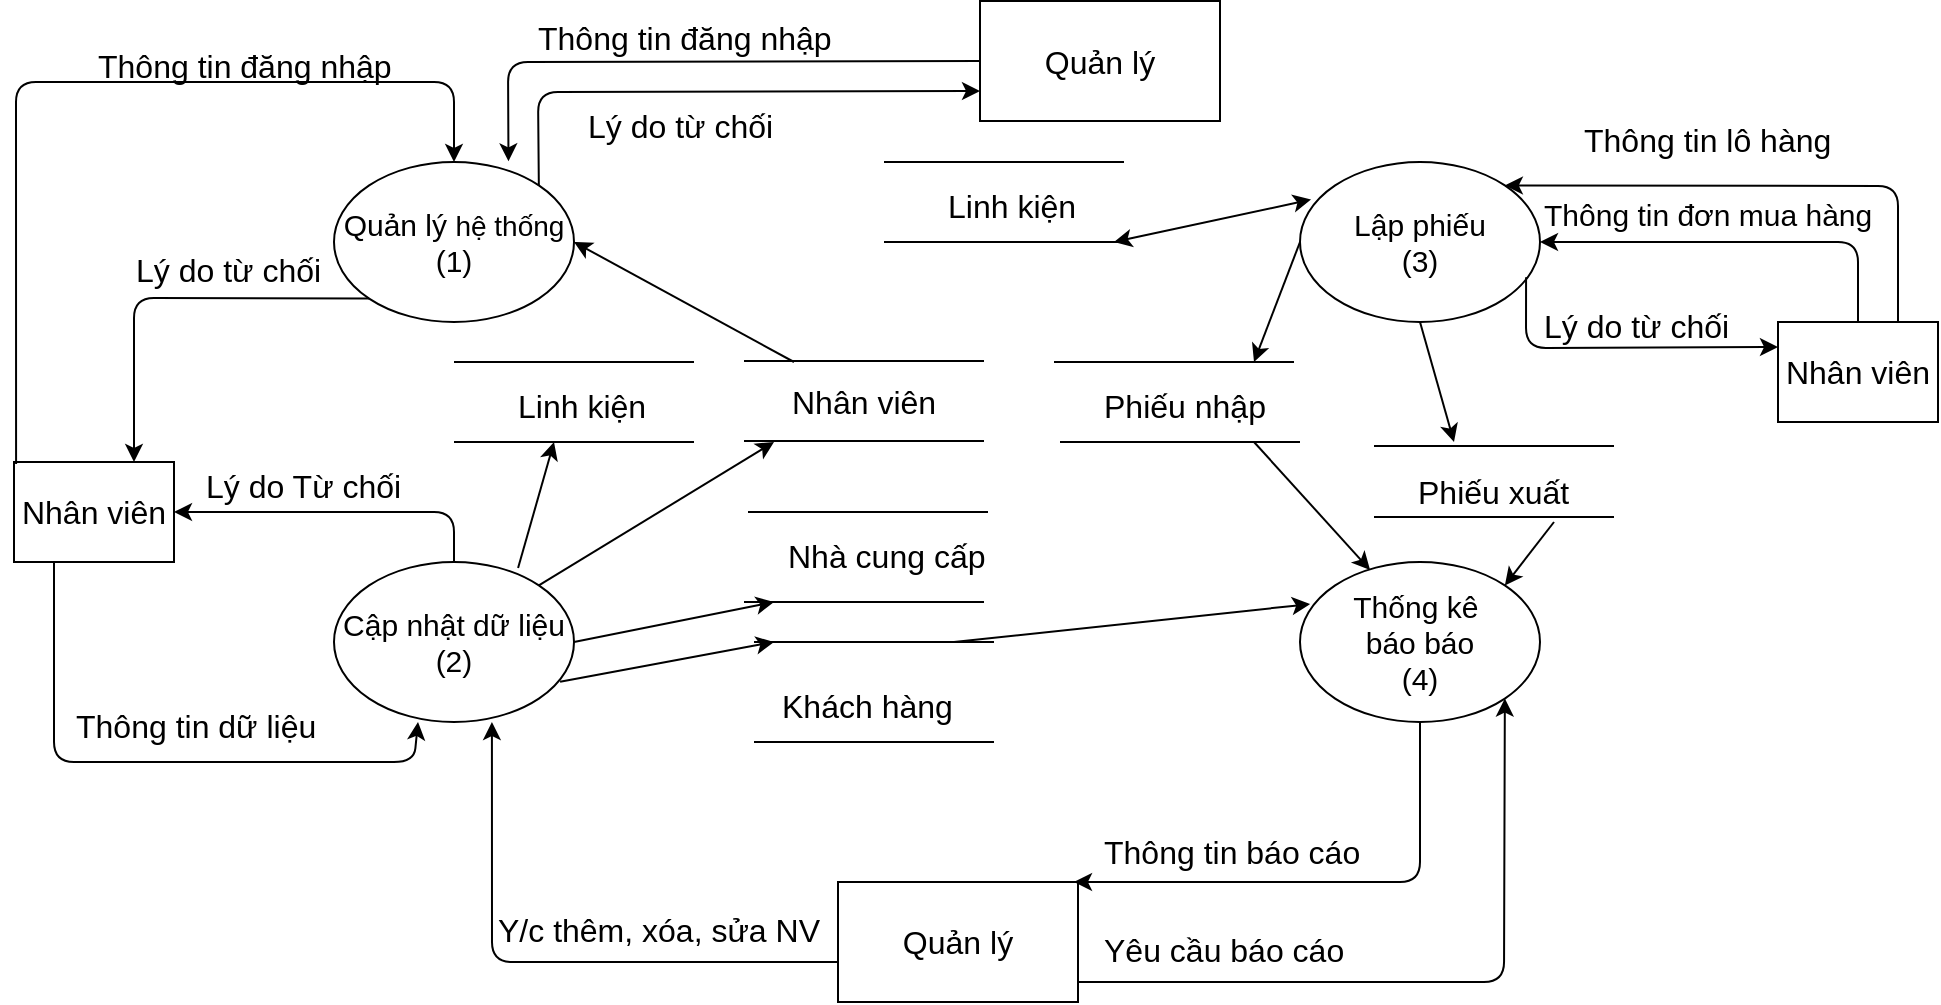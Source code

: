 <mxfile version="12.0.0" type="device" pages="1"><diagram id="CTG8GfvmxZg9rj2WlWxa" name="Page-1"><mxGraphModel dx="1588" dy="1320" grid="1" gridSize="10" guides="1" tooltips="1" connect="1" arrows="1" fold="1" page="1" pageScale="1" pageWidth="583" pageHeight="827" math="0" shadow="0"><root><mxCell id="0"/><mxCell id="1" parent="0"/><mxCell id="YjkzH4kUToxNBJEq38WR-2" value="Quản lý&amp;nbsp;&lt;span style=&quot;font-size: 14px&quot;&gt;hệ thống&lt;/span&gt;&lt;br style=&quot;font-size: 15px&quot;&gt;(1)" style="ellipse;whiteSpace=wrap;html=1;fontSize=15;" parent="1" vertex="1"><mxGeometry x="160" y="80" width="120" height="80" as="geometry"/></mxCell><mxCell id="YjkzH4kUToxNBJEq38WR-3" value="Cập nhật dữ liệu&lt;br style=&quot;font-size: 15px;&quot;&gt;(2)" style="ellipse;whiteSpace=wrap;html=1;fontSize=15;" parent="1" vertex="1"><mxGeometry x="160" y="280" width="120" height="80" as="geometry"/></mxCell><mxCell id="YjkzH4kUToxNBJEq38WR-4" value="Thống kê&amp;nbsp;&lt;br&gt;báo báo&lt;br style=&quot;font-size: 15px&quot;&gt;(4)" style="ellipse;whiteSpace=wrap;html=1;fontSize=15;" parent="1" vertex="1"><mxGeometry x="643" y="280" width="120" height="80" as="geometry"/></mxCell><mxCell id="YjkzH4kUToxNBJEq38WR-5" value="Lập phiếu&lt;br style=&quot;font-size: 15px;&quot;&gt;(3)" style="ellipse;whiteSpace=wrap;html=1;fontSize=15;" parent="1" vertex="1"><mxGeometry x="643" y="80" width="120" height="80" as="geometry"/></mxCell><mxCell id="YjkzH4kUToxNBJEq38WR-7" value="Nhân viên" style="rounded=0;whiteSpace=wrap;html=1;fontSize=16;" parent="1" vertex="1"><mxGeometry y="230" width="80" height="50" as="geometry"/></mxCell><mxCell id="YjkzH4kUToxNBJEq38WR-9" value="Quản lý" style="rounded=0;whiteSpace=wrap;html=1;fontSize=16;" parent="1" vertex="1"><mxGeometry x="412" y="440" width="120" height="60" as="geometry"/></mxCell><mxCell id="YjkzH4kUToxNBJEq38WR-10" value="" style="endArrow=none;html=1;fontSize=14;" parent="1" edge="1"><mxGeometry width="50" height="50" relative="1" as="geometry"><mxPoint x="365" y="179.5" as="sourcePoint"/><mxPoint x="485" y="179.5" as="targetPoint"/></mxGeometry></mxCell><mxCell id="YjkzH4kUToxNBJEq38WR-11" value="" style="endArrow=none;html=1;fontSize=14;" parent="1" edge="1"><mxGeometry width="50" height="50" relative="1" as="geometry"><mxPoint x="365" y="219.5" as="sourcePoint"/><mxPoint x="485" y="219.5" as="targetPoint"/></mxGeometry></mxCell><mxCell id="YjkzH4kUToxNBJEq38WR-12" value="Nhân viên" style="text;html=1;resizable=0;points=[];autosize=1;align=left;verticalAlign=top;spacingTop=-4;fontSize=16;" parent="1" vertex="1"><mxGeometry x="387" y="187.5" width="80" height="20" as="geometry"/></mxCell><mxCell id="YjkzH4kUToxNBJEq38WR-13" value="" style="endArrow=classic;html=1;fontSize=14;entryX=0.5;entryY=0;entryDx=0;entryDy=0;exitX=0.013;exitY=0.02;exitDx=0;exitDy=0;exitPerimeter=0;" parent="1" source="YjkzH4kUToxNBJEq38WR-7" target="YjkzH4kUToxNBJEq38WR-2" edge="1"><mxGeometry width="50" height="50" relative="1" as="geometry"><mxPoint x="20" y="200" as="sourcePoint"/><mxPoint x="90" y="30" as="targetPoint"/><Array as="points"><mxPoint x="1" y="40"/><mxPoint x="220" y="40"/></Array></mxGeometry></mxCell><mxCell id="YjkzH4kUToxNBJEq38WR-14" value="Thông tin đăng nhập" style="text;html=1;resizable=0;points=[];autosize=1;align=left;verticalAlign=top;spacingTop=-4;fontSize=16;" parent="1" vertex="1"><mxGeometry x="40" y="20" width="140" height="20" as="geometry"/></mxCell><mxCell id="YjkzH4kUToxNBJEq38WR-16" value="" style="endArrow=classic;html=1;fontSize=14;entryX=0.75;entryY=0;entryDx=0;entryDy=0;exitX=0;exitY=1;exitDx=0;exitDy=0;" parent="1" source="YjkzH4kUToxNBJEq38WR-2" target="YjkzH4kUToxNBJEq38WR-7" edge="1"><mxGeometry width="50" height="50" relative="1" as="geometry"><mxPoint x="100" y="190" as="sourcePoint"/><mxPoint x="150" y="140" as="targetPoint"/><Array as="points"><mxPoint x="60" y="148"/></Array></mxGeometry></mxCell><mxCell id="YjkzH4kUToxNBJEq38WR-17" value="Lý do từ chối" style="text;html=1;resizable=0;points=[];autosize=1;align=left;verticalAlign=top;spacingTop=-4;fontSize=16;" parent="1" vertex="1"><mxGeometry x="59" y="122" width="100" height="20" as="geometry"/></mxCell><mxCell id="YjkzH4kUToxNBJEq38WR-20" value="" style="endArrow=none;html=1;fontSize=14;" parent="1" edge="1"><mxGeometry width="50" height="50" relative="1" as="geometry"><mxPoint x="220" y="180" as="sourcePoint"/><mxPoint x="340" y="180" as="targetPoint"/></mxGeometry></mxCell><mxCell id="YjkzH4kUToxNBJEq38WR-21" value="" style="endArrow=none;html=1;fontSize=14;" parent="1" edge="1"><mxGeometry width="50" height="50" relative="1" as="geometry"><mxPoint x="220" y="220" as="sourcePoint"/><mxPoint x="340" y="220" as="targetPoint"/></mxGeometry></mxCell><mxCell id="YjkzH4kUToxNBJEq38WR-22" value="Linh kiện" style="text;html=1;resizable=0;points=[];autosize=1;align=left;verticalAlign=top;spacingTop=-4;fontSize=16;" parent="1" vertex="1"><mxGeometry x="250" y="190" width="70" height="20" as="geometry"/></mxCell><mxCell id="YjkzH4kUToxNBJEq38WR-26" value="" style="endArrow=classic;html=1;fontSize=14;exitX=0.5;exitY=0;exitDx=0;exitDy=0;entryX=1;entryY=0.5;entryDx=0;entryDy=0;" parent="1" source="YjkzH4kUToxNBJEq38WR-3" target="YjkzH4kUToxNBJEq38WR-7" edge="1"><mxGeometry width="50" height="50" relative="1" as="geometry"><mxPoint x="140" y="270" as="sourcePoint"/><mxPoint x="190" y="220" as="targetPoint"/><Array as="points"><mxPoint x="220" y="255"/></Array></mxGeometry></mxCell><mxCell id="YjkzH4kUToxNBJEq38WR-27" value="Lý do Từ chối" style="text;html=1;resizable=0;points=[];autosize=1;align=left;verticalAlign=top;spacingTop=-4;fontSize=16;" parent="1" vertex="1"><mxGeometry x="94" y="230" width="100" height="20" as="geometry"/></mxCell><mxCell id="YjkzH4kUToxNBJEq38WR-28" value="" style="endArrow=classic;html=1;fontSize=14;exitX=0.25;exitY=1;exitDx=0;exitDy=0;entryX=0.35;entryY=1;entryDx=0;entryDy=0;entryPerimeter=0;" parent="1" source="YjkzH4kUToxNBJEq38WR-7" target="YjkzH4kUToxNBJEq38WR-3" edge="1"><mxGeometry width="50" height="50" relative="1" as="geometry"><mxPoint x="50" y="370" as="sourcePoint"/><mxPoint x="100" y="320" as="targetPoint"/><Array as="points"><mxPoint x="20" y="380"/><mxPoint x="200" y="380"/></Array></mxGeometry></mxCell><mxCell id="YjkzH4kUToxNBJEq38WR-29" value="Thông tin dữ liệu" style="text;html=1;resizable=0;points=[];autosize=1;align=left;verticalAlign=top;spacingTop=-4;fontSize=16;" parent="1" vertex="1"><mxGeometry x="29" y="350" width="120" height="20" as="geometry"/></mxCell><mxCell id="YjkzH4kUToxNBJEq38WR-33" value="" style="endArrow=none;html=1;fontSize=14;" parent="1" edge="1"><mxGeometry width="50" height="50" relative="1" as="geometry"><mxPoint x="367" y="255" as="sourcePoint"/><mxPoint x="487" y="255" as="targetPoint"/></mxGeometry></mxCell><mxCell id="YjkzH4kUToxNBJEq38WR-34" value="" style="endArrow=none;html=1;fontSize=14;" parent="1" edge="1"><mxGeometry width="50" height="50" relative="1" as="geometry"><mxPoint x="365" y="300" as="sourcePoint"/><mxPoint x="485" y="300" as="targetPoint"/></mxGeometry></mxCell><mxCell id="YjkzH4kUToxNBJEq38WR-35" value="Nhà cung cấp" style="text;html=1;resizable=0;points=[];autosize=1;align=left;verticalAlign=top;spacingTop=-4;fontSize=16;" parent="1" vertex="1"><mxGeometry x="385" y="265" width="100" height="20" as="geometry"/></mxCell><mxCell id="YjkzH4kUToxNBJEq38WR-36" value="" style="endArrow=none;html=1;fontSize=14;" parent="1" edge="1"><mxGeometry width="50" height="50" relative="1" as="geometry"><mxPoint x="370" y="320" as="sourcePoint"/><mxPoint x="490" y="320" as="targetPoint"/></mxGeometry></mxCell><mxCell id="YjkzH4kUToxNBJEq38WR-37" value="" style="endArrow=none;html=1;fontSize=14;" parent="1" edge="1"><mxGeometry width="50" height="50" relative="1" as="geometry"><mxPoint x="370" y="370" as="sourcePoint"/><mxPoint x="490" y="370" as="targetPoint"/></mxGeometry></mxCell><mxCell id="YjkzH4kUToxNBJEq38WR-38" value="Khách hàng" style="text;html=1;resizable=0;points=[];autosize=1;align=left;verticalAlign=top;spacingTop=-4;fontSize=16;" parent="1" vertex="1"><mxGeometry x="382" y="340" width="90" height="20" as="geometry"/></mxCell><mxCell id="YjkzH4kUToxNBJEq38WR-47" value="" style="endArrow=classic;html=1;fontSize=14;entryX=0.658;entryY=1;entryDx=0;entryDy=0;entryPerimeter=0;exitX=0;exitY=0.667;exitDx=0;exitDy=0;exitPerimeter=0;" parent="1" source="YjkzH4kUToxNBJEq38WR-9" target="YjkzH4kUToxNBJEq38WR-3" edge="1"><mxGeometry width="50" height="50" relative="1" as="geometry"><mxPoint x="270" y="480" as="sourcePoint"/><mxPoint x="320" y="430" as="targetPoint"/><Array as="points"><mxPoint x="239" y="480"/></Array></mxGeometry></mxCell><mxCell id="YjkzH4kUToxNBJEq38WR-48" value="Y/c thêm, xóa, sửa NV" style="text;html=1;resizable=0;points=[];autosize=1;align=left;verticalAlign=top;spacingTop=-4;fontSize=16;" parent="1" vertex="1"><mxGeometry x="240" y="452" width="160" height="20" as="geometry"/></mxCell><mxCell id="YjkzH4kUToxNBJEq38WR-51" value="" style="endArrow=none;html=1;fontSize=14;" parent="1" edge="1"><mxGeometry width="50" height="50" relative="1" as="geometry"><mxPoint x="520" y="180" as="sourcePoint"/><mxPoint x="640" y="180" as="targetPoint"/></mxGeometry></mxCell><mxCell id="YjkzH4kUToxNBJEq38WR-52" value="" style="endArrow=none;html=1;fontSize=14;" parent="1" edge="1"><mxGeometry width="50" height="50" relative="1" as="geometry"><mxPoint x="523" y="220" as="sourcePoint"/><mxPoint x="643" y="220" as="targetPoint"/></mxGeometry></mxCell><mxCell id="YjkzH4kUToxNBJEq38WR-53" value="Phiếu nhập" style="text;html=1;resizable=0;points=[];autosize=1;align=left;verticalAlign=top;spacingTop=-4;fontSize=16;" parent="1" vertex="1"><mxGeometry x="543" y="190" width="90" height="20" as="geometry"/></mxCell><mxCell id="YjkzH4kUToxNBJEq38WR-54" value="" style="endArrow=none;html=1;fontSize=14;" parent="1" edge="1"><mxGeometry width="50" height="50" relative="1" as="geometry"><mxPoint x="680" y="222" as="sourcePoint"/><mxPoint x="800" y="222" as="targetPoint"/></mxGeometry></mxCell><mxCell id="YjkzH4kUToxNBJEq38WR-55" value="" style="endArrow=none;html=1;fontSize=14;" parent="1" edge="1"><mxGeometry width="50" height="50" relative="1" as="geometry"><mxPoint x="680" y="257.5" as="sourcePoint"/><mxPoint x="800" y="257.5" as="targetPoint"/></mxGeometry></mxCell><mxCell id="YjkzH4kUToxNBJEq38WR-56" value="Phiếu xuất" style="text;html=1;resizable=0;points=[];autosize=1;align=left;verticalAlign=top;spacingTop=-4;fontSize=16;" parent="1" vertex="1"><mxGeometry x="700" y="232.5" width="80" height="20" as="geometry"/></mxCell><mxCell id="YjkzH4kUToxNBJEq38WR-59" value="Nhân viên" style="rounded=0;whiteSpace=wrap;html=1;fontSize=16;" parent="1" vertex="1"><mxGeometry x="882" y="160" width="80" height="50" as="geometry"/></mxCell><mxCell id="YjkzH4kUToxNBJEq38WR-60" value="" style="endArrow=classic;html=1;fontSize=14;entryX=1;entryY=0;entryDx=0;entryDy=0;exitX=0.75;exitY=0;exitDx=0;exitDy=0;" parent="1" source="YjkzH4kUToxNBJEq38WR-59" target="YjkzH4kUToxNBJEq38WR-5" edge="1"><mxGeometry width="50" height="50" relative="1" as="geometry"><mxPoint x="890" y="120" as="sourcePoint"/><mxPoint x="940" y="70" as="targetPoint"/><Array as="points"><mxPoint x="942" y="92"/></Array></mxGeometry></mxCell><mxCell id="YjkzH4kUToxNBJEq38WR-63" value="Thông tin lô hàng" style="text;html=1;resizable=0;points=[];autosize=1;align=left;verticalAlign=top;spacingTop=-4;fontSize=16;" parent="1" vertex="1"><mxGeometry x="783" y="57" width="120" height="20" as="geometry"/></mxCell><mxCell id="YjkzH4kUToxNBJEq38WR-64" value="" style="endArrow=classic;html=1;fontSize=14;entryX=1;entryY=0.5;entryDx=0;entryDy=0;exitX=0.5;exitY=0;exitDx=0;exitDy=0;" parent="1" source="YjkzH4kUToxNBJEq38WR-59" target="YjkzH4kUToxNBJEq38WR-5" edge="1"><mxGeometry width="50" height="50" relative="1" as="geometry"><mxPoint x="770" y="230" as="sourcePoint"/><mxPoint x="820" y="180" as="targetPoint"/><Array as="points"><mxPoint x="922" y="120"/></Array></mxGeometry></mxCell><mxCell id="YjkzH4kUToxNBJEq38WR-65" value="Thông tin đơn mua hàng" style="text;html=1;resizable=0;points=[];autosize=1;align=left;verticalAlign=top;spacingTop=-4;fontSize=15;" parent="1" vertex="1"><mxGeometry x="763" y="95" width="180" height="20" as="geometry"/></mxCell><mxCell id="YjkzH4kUToxNBJEq38WR-71" value="" style="endArrow=classic;html=1;fontSize=14;exitX=1;exitY=0.833;exitDx=0;exitDy=0;entryX=1;entryY=1;entryDx=0;entryDy=0;exitPerimeter=0;" parent="1" source="YjkzH4kUToxNBJEq38WR-9" target="YjkzH4kUToxNBJEq38WR-4" edge="1"><mxGeometry width="50" height="50" relative="1" as="geometry"><mxPoint x="700" y="490" as="sourcePoint"/><mxPoint x="750" y="440" as="targetPoint"/><Array as="points"><mxPoint x="745" y="490"/></Array></mxGeometry></mxCell><mxCell id="YjkzH4kUToxNBJEq38WR-72" value="Yêu cầu báo cáo" style="text;html=1;resizable=0;points=[];autosize=1;align=left;verticalAlign=top;spacingTop=-4;fontSize=16;" parent="1" vertex="1"><mxGeometry x="543" y="462" width="120" height="20" as="geometry"/></mxCell><mxCell id="YjkzH4kUToxNBJEq38WR-73" value="" style="endArrow=classic;html=1;fontSize=14;exitX=0.5;exitY=1;exitDx=0;exitDy=0;" parent="1" source="YjkzH4kUToxNBJEq38WR-4" edge="1"><mxGeometry width="50" height="50" relative="1" as="geometry"><mxPoint x="590" y="400" as="sourcePoint"/><mxPoint x="530" y="440" as="targetPoint"/><Array as="points"><mxPoint x="703" y="440"/></Array></mxGeometry></mxCell><mxCell id="YjkzH4kUToxNBJEq38WR-75" value="Thông tin báo cáo" style="text;html=1;resizable=0;points=[];autosize=1;align=left;verticalAlign=top;spacingTop=-4;fontSize=16;" parent="1" vertex="1"><mxGeometry x="543" y="413" width="130" height="20" as="geometry"/></mxCell><mxCell id="YjkzH4kUToxNBJEq38WR-76" value="" style="endArrow=classic;html=1;fontSize=14;exitX=0.942;exitY=0.72;exitDx=0;exitDy=0;exitPerimeter=0;entryX=0;entryY=0.25;entryDx=0;entryDy=0;" parent="1" source="YjkzH4kUToxNBJEq38WR-5" target="YjkzH4kUToxNBJEq38WR-59" edge="1"><mxGeometry width="50" height="50" relative="1" as="geometry"><mxPoint x="810" y="190" as="sourcePoint"/><mxPoint x="860" y="140" as="targetPoint"/><Array as="points"><mxPoint x="756" y="173"/></Array></mxGeometry></mxCell><mxCell id="YjkzH4kUToxNBJEq38WR-77" value="Lý do từ chối" style="text;html=1;resizable=0;points=[];autosize=1;align=left;verticalAlign=top;spacingTop=-4;fontSize=16;" parent="1" vertex="1"><mxGeometry x="763" y="150" width="100" height="20" as="geometry"/></mxCell><mxCell id="YjkzH4kUToxNBJEq38WR-78" value="" style="endArrow=classic;html=1;fontSize=14;entryX=1;entryY=0.5;entryDx=0;entryDy=0;" parent="1" target="YjkzH4kUToxNBJEq38WR-2" edge="1"><mxGeometry width="50" height="50" relative="1" as="geometry"><mxPoint x="390" y="180" as="sourcePoint"/><mxPoint x="390" y="90" as="targetPoint"/></mxGeometry></mxCell><mxCell id="YjkzH4kUToxNBJEq38WR-79" value="" style="endArrow=classic;html=1;fontSize=14;exitX=0.5;exitY=1;exitDx=0;exitDy=0;" parent="1" source="YjkzH4kUToxNBJEq38WR-5" edge="1"><mxGeometry width="50" height="50" relative="1" as="geometry"><mxPoint x="680" y="220" as="sourcePoint"/><mxPoint x="720" y="220" as="targetPoint"/></mxGeometry></mxCell><mxCell id="YjkzH4kUToxNBJEq38WR-80" value="" style="endArrow=classic;html=1;fontSize=14;exitX=0;exitY=0.5;exitDx=0;exitDy=0;" parent="1" source="YjkzH4kUToxNBJEq38WR-5" edge="1"><mxGeometry width="50" height="50" relative="1" as="geometry"><mxPoint x="540" y="170" as="sourcePoint"/><mxPoint x="620" y="180" as="targetPoint"/></mxGeometry></mxCell><mxCell id="YjkzH4kUToxNBJEq38WR-81" value="" style="endArrow=classic;html=1;fontSize=14;entryX=1;entryY=0;entryDx=0;entryDy=0;" parent="1" target="YjkzH4kUToxNBJEq38WR-4" edge="1"><mxGeometry width="50" height="50" relative="1" as="geometry"><mxPoint x="770" y="260" as="sourcePoint"/><mxPoint x="860" y="270" as="targetPoint"/></mxGeometry></mxCell><mxCell id="YjkzH4kUToxNBJEq38WR-82" value="" style="endArrow=classic;html=1;fontSize=14;entryX=0.292;entryY=0.05;entryDx=0;entryDy=0;entryPerimeter=0;" parent="1" target="YjkzH4kUToxNBJEq38WR-4" edge="1"><mxGeometry width="50" height="50" relative="1" as="geometry"><mxPoint x="620" y="220" as="sourcePoint"/><mxPoint x="610" y="240" as="targetPoint"/></mxGeometry></mxCell><mxCell id="YjkzH4kUToxNBJEq38WR-83" value="" style="endArrow=classic;html=1;fontSize=14;entryX=0.042;entryY=0.263;entryDx=0;entryDy=0;entryPerimeter=0;" parent="1" target="YjkzH4kUToxNBJEq38WR-4" edge="1"><mxGeometry width="50" height="50" relative="1" as="geometry"><mxPoint x="470" y="320" as="sourcePoint"/><mxPoint x="580" y="270" as="targetPoint"/></mxGeometry></mxCell><mxCell id="YjkzH4kUToxNBJEq38WR-84" value="" style="endArrow=classic;html=1;fontSize=14;exitX=0.767;exitY=0.038;exitDx=0;exitDy=0;exitPerimeter=0;" parent="1" source="YjkzH4kUToxNBJEq38WR-3" edge="1"><mxGeometry width="50" height="50" relative="1" as="geometry"><mxPoint x="250" y="270" as="sourcePoint"/><mxPoint x="270" y="220" as="targetPoint"/></mxGeometry></mxCell><mxCell id="YjkzH4kUToxNBJEq38WR-85" value="" style="endArrow=classic;html=1;fontSize=14;exitX=1;exitY=0;exitDx=0;exitDy=0;" parent="1" source="YjkzH4kUToxNBJEq38WR-3" edge="1"><mxGeometry width="50" height="50" relative="1" as="geometry"><mxPoint x="290" y="300" as="sourcePoint"/><mxPoint x="380" y="220" as="targetPoint"/></mxGeometry></mxCell><mxCell id="YjkzH4kUToxNBJEq38WR-88" value="" style="endArrow=classic;html=1;fontSize=14;exitX=1;exitY=0.5;exitDx=0;exitDy=0;" parent="1" source="YjkzH4kUToxNBJEq38WR-3" edge="1"><mxGeometry width="50" height="50" relative="1" as="geometry"><mxPoint x="260" y="360" as="sourcePoint"/><mxPoint x="380" y="300" as="targetPoint"/></mxGeometry></mxCell><mxCell id="YjkzH4kUToxNBJEq38WR-89" value="" style="endArrow=classic;html=1;fontSize=14;exitX=0.942;exitY=0.749;exitDx=0;exitDy=0;exitPerimeter=0;" parent="1" source="YjkzH4kUToxNBJEq38WR-3" edge="1"><mxGeometry width="50" height="50" relative="1" as="geometry"><mxPoint x="280" y="370" as="sourcePoint"/><mxPoint x="380" y="320" as="targetPoint"/></mxGeometry></mxCell><mxCell id="CQZBpEQkDPZ83pzNaBaM-1" value="" style="endArrow=none;html=1;fontSize=14;" edge="1" parent="1"><mxGeometry width="50" height="50" relative="1" as="geometry"><mxPoint x="435" y="80" as="sourcePoint"/><mxPoint x="555" y="80" as="targetPoint"/></mxGeometry></mxCell><mxCell id="CQZBpEQkDPZ83pzNaBaM-2" value="" style="endArrow=none;html=1;fontSize=14;" edge="1" parent="1"><mxGeometry width="50" height="50" relative="1" as="geometry"><mxPoint x="435" y="120" as="sourcePoint"/><mxPoint x="555" y="120" as="targetPoint"/></mxGeometry></mxCell><mxCell id="CQZBpEQkDPZ83pzNaBaM-3" value="Linh kiện" style="text;html=1;resizable=0;points=[];autosize=1;align=left;verticalAlign=top;spacingTop=-4;fontSize=16;" vertex="1" parent="1"><mxGeometry x="465" y="90" width="70" height="20" as="geometry"/></mxCell><mxCell id="CQZBpEQkDPZ83pzNaBaM-5" value="Quản lý" style="rounded=0;whiteSpace=wrap;html=1;fontSize=16;" vertex="1" parent="1"><mxGeometry x="483" y="-0.5" width="120" height="60" as="geometry"/></mxCell><mxCell id="CQZBpEQkDPZ83pzNaBaM-6" value="" style="endArrow=classic;html=1;entryX=0.727;entryY=-0.004;entryDx=0;entryDy=0;entryPerimeter=0;exitX=0;exitY=0.5;exitDx=0;exitDy=0;" edge="1" parent="1" source="CQZBpEQkDPZ83pzNaBaM-5" target="YjkzH4kUToxNBJEq38WR-2"><mxGeometry width="50" height="50" relative="1" as="geometry"><mxPoint x="360" y="60" as="sourcePoint"/><mxPoint x="410" y="10" as="targetPoint"/><Array as="points"><mxPoint x="247" y="30"/></Array></mxGeometry></mxCell><mxCell id="CQZBpEQkDPZ83pzNaBaM-7" value="Thông tin đăng nhập" style="text;html=1;resizable=0;points=[];autosize=1;align=left;verticalAlign=top;spacingTop=-4;fontSize=16;" vertex="1" parent="1"><mxGeometry x="260" y="5.5" width="140" height="20" as="geometry"/></mxCell><mxCell id="CQZBpEQkDPZ83pzNaBaM-8" value="" style="endArrow=classic;html=1;exitX=1;exitY=0;exitDx=0;exitDy=0;entryX=0;entryY=0.75;entryDx=0;entryDy=0;" edge="1" parent="1" source="YjkzH4kUToxNBJEq38WR-2" target="CQZBpEQkDPZ83pzNaBaM-5"><mxGeometry width="50" height="50" relative="1" as="geometry"><mxPoint x="370" y="120" as="sourcePoint"/><mxPoint x="420" y="70" as="targetPoint"/><Array as="points"><mxPoint x="262" y="45"/></Array></mxGeometry></mxCell><mxCell id="CQZBpEQkDPZ83pzNaBaM-9" value="Lý do từ chối" style="text;html=1;resizable=0;points=[];autosize=1;align=left;verticalAlign=top;spacingTop=-4;fontSize=16;" vertex="1" parent="1"><mxGeometry x="285" y="49.5" width="100" height="20" as="geometry"/></mxCell><mxCell id="CQZBpEQkDPZ83pzNaBaM-10" value="" style="endArrow=classic;startArrow=classic;html=1;entryX=0.046;entryY=0.235;entryDx=0;entryDy=0;entryPerimeter=0;" edge="1" parent="1" target="YjkzH4kUToxNBJEq38WR-5"><mxGeometry width="50" height="50" relative="1" as="geometry"><mxPoint x="550" y="120" as="sourcePoint"/><mxPoint x="580" y="100" as="targetPoint"/></mxGeometry></mxCell></root></mxGraphModel></diagram></mxfile>